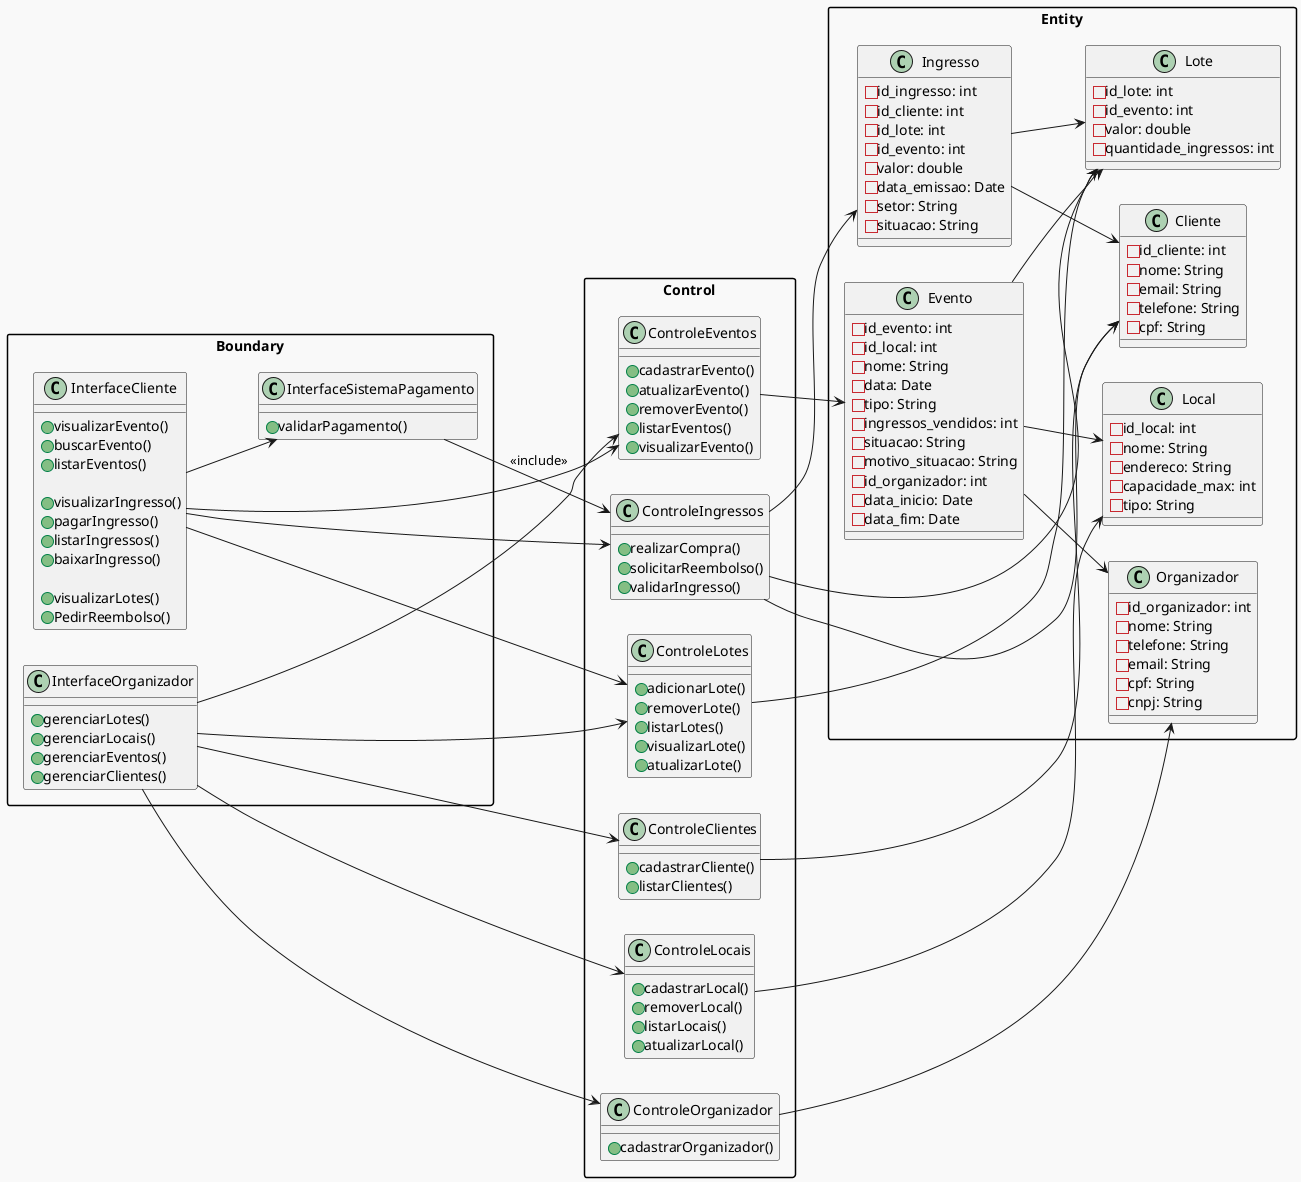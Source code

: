 @startuml "Diagrama BCE - Sistema de Compra de Ingressos"
left to right direction
skinparam backgroundColor #f0f0f0
skinparam packageStyle rectangle
skinparam classAttributeIconSize 16


package "Boundary"{
    skinparam backgroundColor #e6dddf

    class InterfaceOrganizador {
        +gerenciarLotes()
        +gerenciarLocais()
        +gerenciarEventos()
        +gerenciarClientes()
    }

    class InterfaceCliente {
        +visualizarEvento()
        +buscarEvento()
        +listarEventos()

        +visualizarIngresso()
        +pagarIngresso()
        +listarIngressos()
        +baixarIngresso()

        +visualizarLotes()
        +PedirReembolso()
    }

    class InterfaceSistemaPagamento {
        +validarPagamento()
    }
}

package "Control" {
    skinparam backgroundColor #fff9e6
    class ControleEventos {
        +cadastrarEvento()
        +atualizarEvento()
        +removerEvento()
        +listarEventos()
        +visualizarEvento()
    }

    class ControleIngressos {
        +realizarCompra()
        +solicitarReembolso()
        +validarIngresso()

    }

    class ControleLotes {
        +adicionarLote()
        +removerLote()
        +listarLotes()
        +visualizarLote()
        +atualizarLote()

    }

    class ControleLocais {
        +cadastrarLocal()
        +removerLocal()
        +listarLocais()
        +atualizarLocal()

    }

    class ControleClientes {
        +cadastrarCliente()
        +listarClientes()
    }

    class ControleOrganizador {
        +cadastrarOrganizador()
    }
}

package "Entity" {
    skinparam backgroundColor #f9f9f9
    class Evento {
        -id_evento: int
        -id_local: int
        -nome: String
        -data: Date
        -tipo: String
        -ingressos_vendidos: int
        -situacao: String
        -motivo_situacao: String
        -id_organizador: int
        -data_inicio: Date
        -data_fim: Date
    }

    class Ingresso {
        -id_ingresso: int
        -id_cliente: int
        -id_lote: int
        -id_evento: int
        -valor: double
        -data_emissao: Date
        -setor: String
        -situacao: String
    }

    class Cliente {
        -id_cliente: int
        -nome: String
        -email: String
        -telefone: String
        -cpf: String
    }

    class Lote {
        -id_lote: int
        -id_evento: int
        -valor: double
        -quantidade_ingressos: int
    }

    class Local {
        -id_local: int
        -nome: String
        -endereco: String
        -capacidade_max: int
        -tipo: String
    }


    class Organizador {
        -id_organizador: int
        -nome: String
        -telefone: String
        -email: String
        -cpf: String
        -cnpj: String
    }
}

' Relacionamentos

InterfaceCliente --> ControleIngressos
InterfaceCliente --> ControleEventos
InterfaceCliente --> ControleLotes
InterfaceCliente --> InterfaceSistemaPagamento

InterfaceOrganizador --> ControleEventos
InterfaceOrganizador --> ControleLotes
InterfaceOrganizador --> ControleLocais
InterfaceOrganizador --> ControleClientes
InterfaceOrganizador --> ControleOrganizador

InterfaceSistemaPagamento --> ControleIngressos : "<<include>>"

ControleEventos --> Evento
ControleIngressos --> Ingresso
ControleIngressos --> Cliente
ControleIngressos --> Lote
ControleLotes --> Lote
ControleLocais --> Local
ControleClientes --> Cliente
ControleOrganizador --> Organizador

Evento --> Organizador
Evento --> Local
Evento --> Lote
Ingresso --> Cliente
Ingresso --> Lote

@enduml